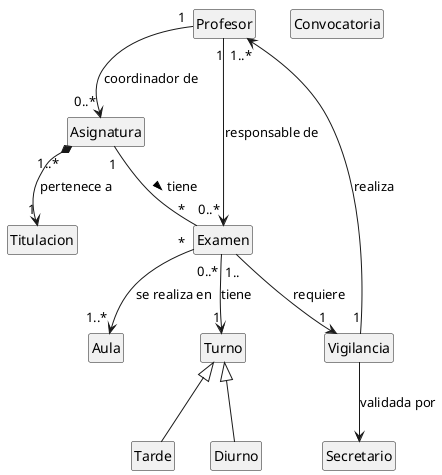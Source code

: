 ```plantuml
@startuml
hide empty fields 
hide empty attributes 
hide empty methods
hide empty members
hide circle

class Titulacion 
class Aula 
class Asignatura 
class Examen 
class Profesor 
class Turno

class Tarde extends Turno
class Diurno extends Turno

class Secretario
class Convocatoria 
class Vigilancia  

Asignatura  "1..*" *--> "1" Titulacion : pertenece a 
Asignatura "1" -- "*" Examen : tiene > 

Profesor "1" --> "0..*" Asignatura : coordinador de 
Profesor "1" --> "0..*" Examen : responsable de
Profesor "1..*" <-- "1" Vigilancia : realiza

Examen "*" --> "1..*" Aula : se realiza en 
Examen "1.." --> "1" Vigilancia : requiere 
Examen "0..*" --> "1" Turno : tiene 

Vigilancia --> Secretario : validada por

@enduml
```
